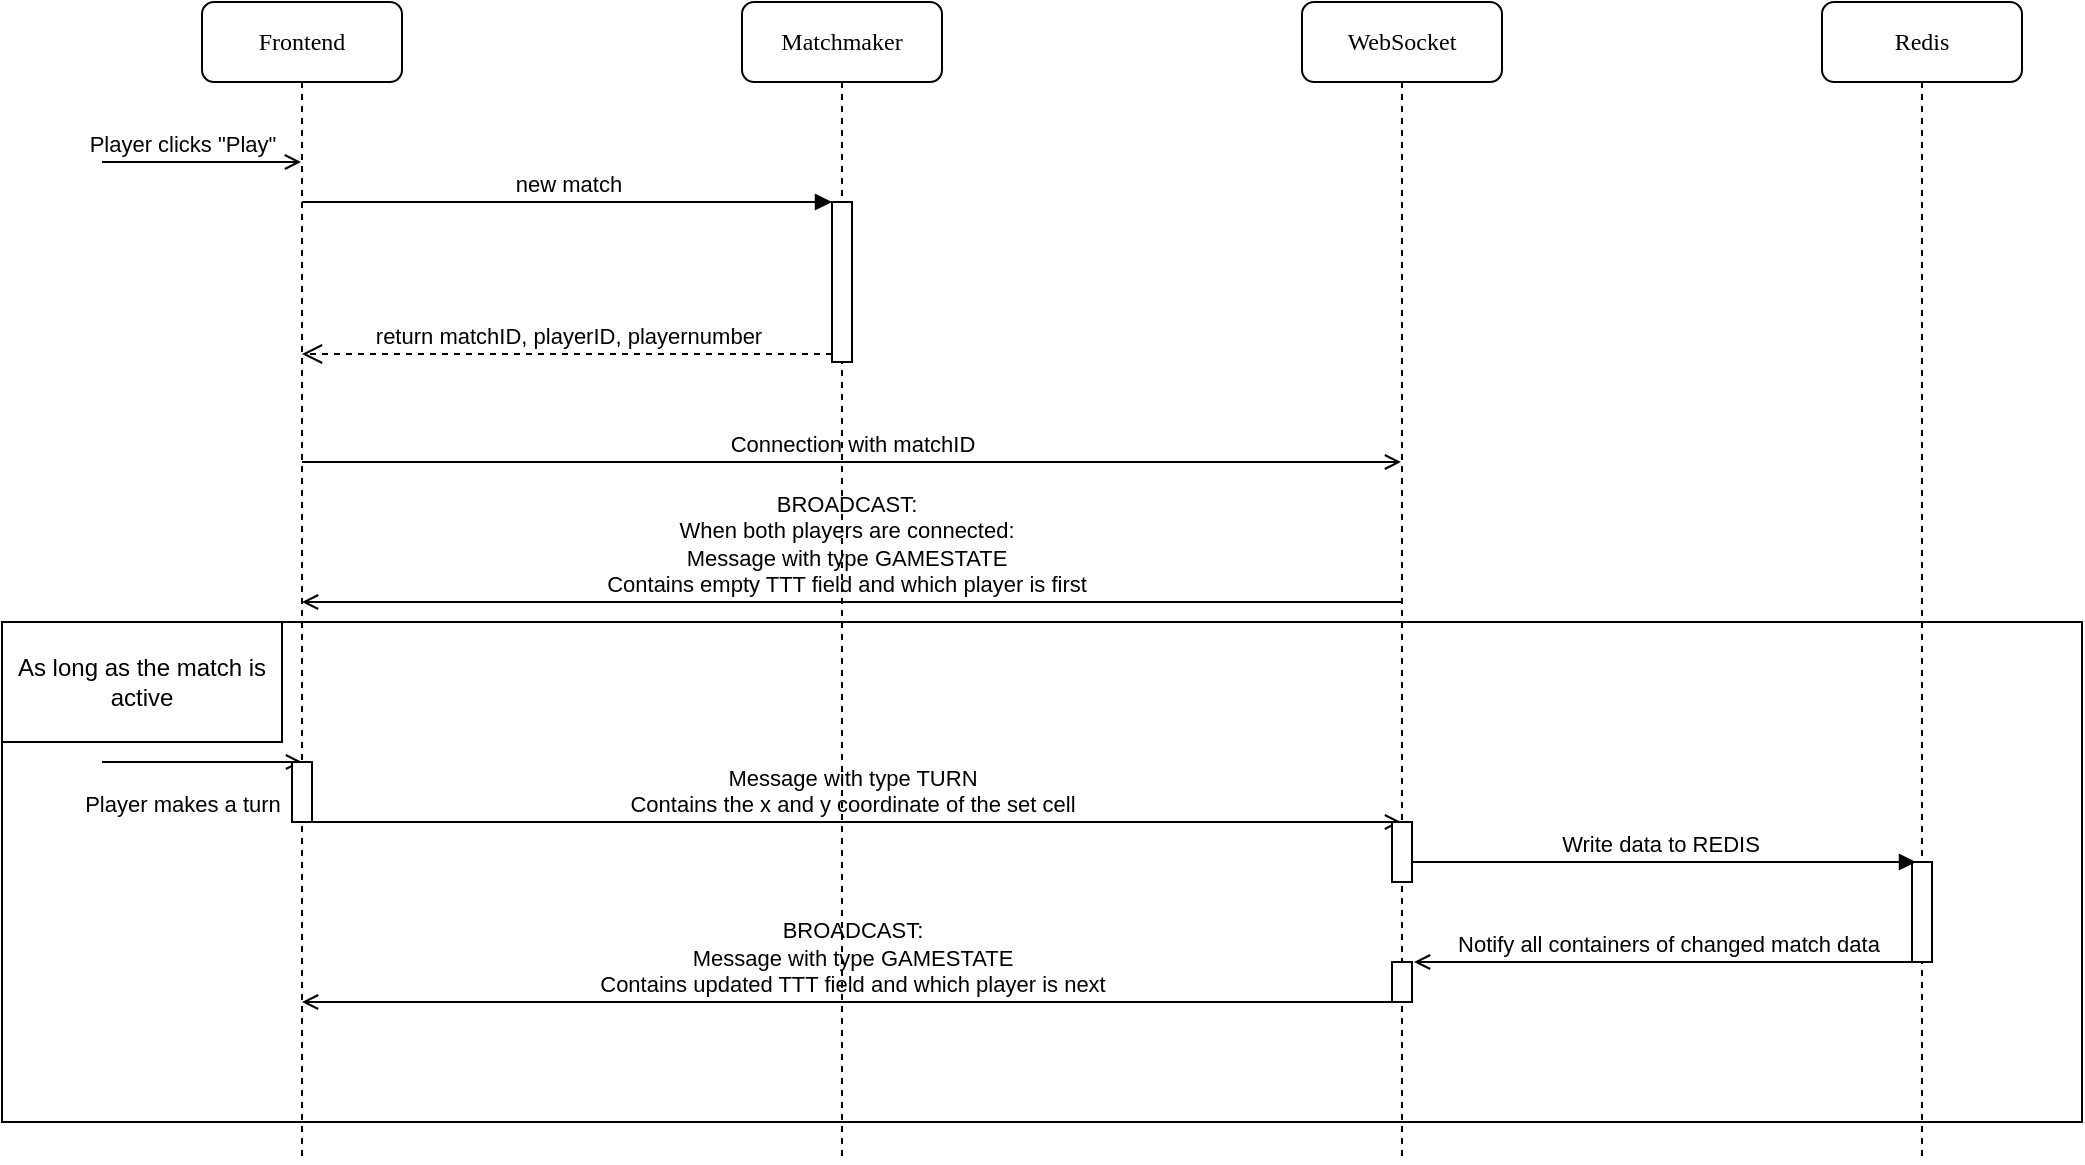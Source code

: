 <mxfile version="14.8.4" type="device"><diagram name="Page-1" id="13e1069c-82ec-6db2-03f1-153e76fe0fe0"><mxGraphModel dx="1550" dy="824" grid="1" gridSize="10" guides="1" tooltips="1" connect="1" arrows="1" fold="1" page="1" pageScale="1" pageWidth="1100" pageHeight="850" background="none" math="0" shadow="0"><root><mxCell id="0"/><mxCell id="1" parent="0"/><mxCell id="0ZvK0RBcQiEQK9mtxIKS-15" value="" style="rounded=0;whiteSpace=wrap;html=1;fillColor=none;" vertex="1" parent="1"><mxGeometry y="390" width="1040" height="250" as="geometry"/></mxCell><mxCell id="7baba1c4bc27f4b0-2" value="Matchmaker" style="shape=umlLifeline;perimeter=lifelinePerimeter;whiteSpace=wrap;html=1;container=1;collapsible=0;recursiveResize=0;outlineConnect=0;rounded=1;shadow=0;comic=0;labelBackgroundColor=none;strokeWidth=1;fontFamily=Verdana;fontSize=12;align=center;" parent="1" vertex="1"><mxGeometry x="370" y="80" width="100" height="580" as="geometry"/></mxCell><mxCell id="7baba1c4bc27f4b0-3" value="WebSocket" style="shape=umlLifeline;perimeter=lifelinePerimeter;whiteSpace=wrap;html=1;container=1;collapsible=0;recursiveResize=0;outlineConnect=0;rounded=1;shadow=0;comic=0;labelBackgroundColor=none;strokeWidth=1;fontFamily=Verdana;fontSize=12;align=center;" parent="1" vertex="1"><mxGeometry x="650" y="80" width="100" height="580" as="geometry"/></mxCell><mxCell id="7baba1c4bc27f4b0-8" value="Frontend" style="shape=umlLifeline;perimeter=lifelinePerimeter;whiteSpace=wrap;html=1;container=1;collapsible=0;recursiveResize=0;outlineConnect=0;rounded=1;shadow=0;comic=0;labelBackgroundColor=none;strokeWidth=1;fontFamily=Verdana;fontSize=12;align=center;" parent="1" vertex="1"><mxGeometry x="100" y="80" width="100" height="580" as="geometry"/></mxCell><mxCell id="0ZvK0RBcQiEQK9mtxIKS-1" value="&lt;div&gt;Redis&lt;/div&gt;" style="shape=umlLifeline;perimeter=lifelinePerimeter;whiteSpace=wrap;html=1;container=1;collapsible=0;recursiveResize=0;outlineConnect=0;rounded=1;shadow=0;comic=0;labelBackgroundColor=none;strokeWidth=1;fontFamily=Verdana;fontSize=12;align=center;" vertex="1" parent="1"><mxGeometry x="910" y="80" width="100" height="580" as="geometry"/></mxCell><mxCell id="0ZvK0RBcQiEQK9mtxIKS-22" value="" style="html=1;points=[];perimeter=orthogonalPerimeter;" vertex="1" parent="0ZvK0RBcQiEQK9mtxIKS-1"><mxGeometry x="45" y="430" width="10" height="50" as="geometry"/></mxCell><mxCell id="0ZvK0RBcQiEQK9mtxIKS-2" value="" style="html=1;points=[];perimeter=orthogonalPerimeter;" vertex="1" parent="1"><mxGeometry x="415" y="180" width="10" height="80" as="geometry"/></mxCell><mxCell id="0ZvK0RBcQiEQK9mtxIKS-3" value="new match" style="html=1;verticalAlign=bottom;endArrow=block;entryX=0;entryY=0;" edge="1" target="0ZvK0RBcQiEQK9mtxIKS-2" parent="1"><mxGeometry relative="1" as="geometry"><mxPoint x="150" y="180" as="sourcePoint"/><Array as="points"><mxPoint x="190" y="180"/></Array></mxGeometry></mxCell><mxCell id="0ZvK0RBcQiEQK9mtxIKS-4" value="return matchID, playerID, playernumber" style="html=1;verticalAlign=bottom;endArrow=open;dashed=1;endSize=8;exitX=0;exitY=0.95;" edge="1" source="0ZvK0RBcQiEQK9mtxIKS-2" parent="1"><mxGeometry relative="1" as="geometry"><mxPoint x="150" y="256" as="targetPoint"/></mxGeometry></mxCell><mxCell id="0ZvK0RBcQiEQK9mtxIKS-6" value="Connection with matchID" style="html=1;verticalAlign=bottom;labelBackgroundColor=none;endArrow=open;endFill=0;" edge="1" parent="1" source="7baba1c4bc27f4b0-8" target="7baba1c4bc27f4b0-3"><mxGeometry width="160" relative="1" as="geometry"><mxPoint x="470" y="420" as="sourcePoint"/><mxPoint x="630" y="420" as="targetPoint"/><Array as="points"><mxPoint x="460" y="310"/></Array></mxGeometry></mxCell><mxCell id="0ZvK0RBcQiEQK9mtxIKS-7" value="&lt;div&gt;BROADCAST: &lt;br&gt;&lt;/div&gt;&lt;div&gt;When both players are connected:&lt;/div&gt;&lt;div&gt;Message with type GAMESTATE&lt;/div&gt;&lt;div&gt;Contains empty TTT field and which player is first&lt;br&gt;&lt;/div&gt;" style="html=1;verticalAlign=bottom;labelBackgroundColor=none;endArrow=open;endFill=0;" edge="1" parent="1" source="7baba1c4bc27f4b0-3" target="7baba1c4bc27f4b0-8"><mxGeometry x="0.016" width="160" relative="1" as="geometry"><mxPoint x="470" y="420" as="sourcePoint"/><mxPoint x="630" y="420" as="targetPoint"/><Array as="points"><mxPoint x="640" y="380"/><mxPoint x="500" y="380"/><mxPoint x="440" y="380"/><mxPoint x="180" y="380"/></Array><mxPoint x="1" as="offset"/></mxGeometry></mxCell><mxCell id="0ZvK0RBcQiEQK9mtxIKS-9" value="Player clicks &quot;Play&quot;" style="html=1;verticalAlign=bottom;labelBackgroundColor=none;endArrow=open;endFill=0;" edge="1" parent="1" target="7baba1c4bc27f4b0-8"><mxGeometry x="-0.196" width="160" relative="1" as="geometry"><mxPoint x="50" y="160" as="sourcePoint"/><mxPoint x="130" y="160" as="targetPoint"/><mxPoint as="offset"/></mxGeometry></mxCell><mxCell id="0ZvK0RBcQiEQK9mtxIKS-10" value="Player makes a turn" style="html=1;verticalAlign=bottom;labelBackgroundColor=none;endArrow=open;endFill=0;startArrow=none;" edge="1" parent="1" target="7baba1c4bc27f4b0-8"><mxGeometry x="-0.204" y="-30" width="160" relative="1" as="geometry"><mxPoint x="50" y="460" as="sourcePoint"/><mxPoint x="130" y="424" as="targetPoint"/><Array as="points"><mxPoint x="110" y="460"/><mxPoint x="150" y="460"/></Array><mxPoint as="offset"/></mxGeometry></mxCell><mxCell id="0ZvK0RBcQiEQK9mtxIKS-11" value="&lt;div&gt;Message with type TURN&lt;/div&gt;&lt;div&gt;Contains the x and y coordinate of the set cell&lt;br&gt;&lt;/div&gt;" style="html=1;verticalAlign=bottom;labelBackgroundColor=none;endArrow=open;endFill=0;" edge="1" parent="1" source="7baba1c4bc27f4b0-8" target="7baba1c4bc27f4b0-3"><mxGeometry width="160" relative="1" as="geometry"><mxPoint x="180" y="460" as="sourcePoint"/><mxPoint x="340" y="460" as="targetPoint"/><Array as="points"><mxPoint x="310" y="490"/><mxPoint x="510" y="490"/><mxPoint x="560" y="490"/><mxPoint x="600" y="490"/><mxPoint x="640" y="490"/></Array></mxGeometry></mxCell><mxCell id="0ZvK0RBcQiEQK9mtxIKS-12" value="Write data to REDIS" style="html=1;verticalAlign=bottom;endArrow=block;" edge="1" parent="1"><mxGeometry width="80" relative="1" as="geometry"><mxPoint x="700" y="510" as="sourcePoint"/><mxPoint x="957" y="510" as="targetPoint"/><Array as="points"/></mxGeometry></mxCell><mxCell id="0ZvK0RBcQiEQK9mtxIKS-13" value="Notify all containers of changed match data" style="html=1;verticalAlign=bottom;labelBackgroundColor=none;endArrow=open;endFill=0;" edge="1" parent="1"><mxGeometry width="160" relative="1" as="geometry"><mxPoint x="960" y="560" as="sourcePoint"/><mxPoint x="706" y="560" as="targetPoint"/><Array as="points"/></mxGeometry></mxCell><mxCell id="0ZvK0RBcQiEQK9mtxIKS-14" value="&lt;div&gt;BROADCAST:&lt;/div&gt;&lt;div&gt;Message with type GAMESTATE&lt;/div&gt;&lt;div&gt;Contains updated TTT field and which player is next&lt;br&gt;&lt;/div&gt;" style="html=1;verticalAlign=bottom;labelBackgroundColor=none;endArrow=open;endFill=0;" edge="1" parent="1" target="7baba1c4bc27f4b0-8"><mxGeometry width="160" relative="1" as="geometry"><mxPoint x="700" y="580" as="sourcePoint"/><mxPoint x="670" y="570" as="targetPoint"/><Array as="points"><mxPoint x="600" y="580"/></Array></mxGeometry></mxCell><mxCell id="0ZvK0RBcQiEQK9mtxIKS-17" value="As long as the match is active" style="rounded=0;whiteSpace=wrap;html=1;fillColor=none;" vertex="1" parent="1"><mxGeometry y="390" width="140" height="60" as="geometry"/></mxCell><mxCell id="0ZvK0RBcQiEQK9mtxIKS-18" value="" style="html=1;points=[];perimeter=orthogonalPerimeter;" vertex="1" parent="1"><mxGeometry x="695" y="490" width="10" height="30" as="geometry"/></mxCell><mxCell id="0ZvK0RBcQiEQK9mtxIKS-19" value="" style="html=1;points=[];perimeter=orthogonalPerimeter;" vertex="1" parent="1"><mxGeometry x="695" y="560" width="10" height="20" as="geometry"/></mxCell><mxCell id="0ZvK0RBcQiEQK9mtxIKS-20" value="" style="html=1;points=[];perimeter=orthogonalPerimeter;" vertex="1" parent="1"><mxGeometry x="145" y="460" width="10" height="30" as="geometry"/></mxCell></root></mxGraphModel></diagram></mxfile>